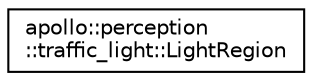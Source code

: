 digraph "Graphical Class Hierarchy"
{
  edge [fontname="Helvetica",fontsize="10",labelfontname="Helvetica",labelfontsize="10"];
  node [fontname="Helvetica",fontsize="10",shape=record];
  rankdir="LR";
  Node1 [label="apollo::perception\l::traffic_light::LightRegion",height=0.2,width=0.4,color="black", fillcolor="white", style="filled",URL="$structapollo_1_1perception_1_1traffic__light_1_1LightRegion.html"];
}
